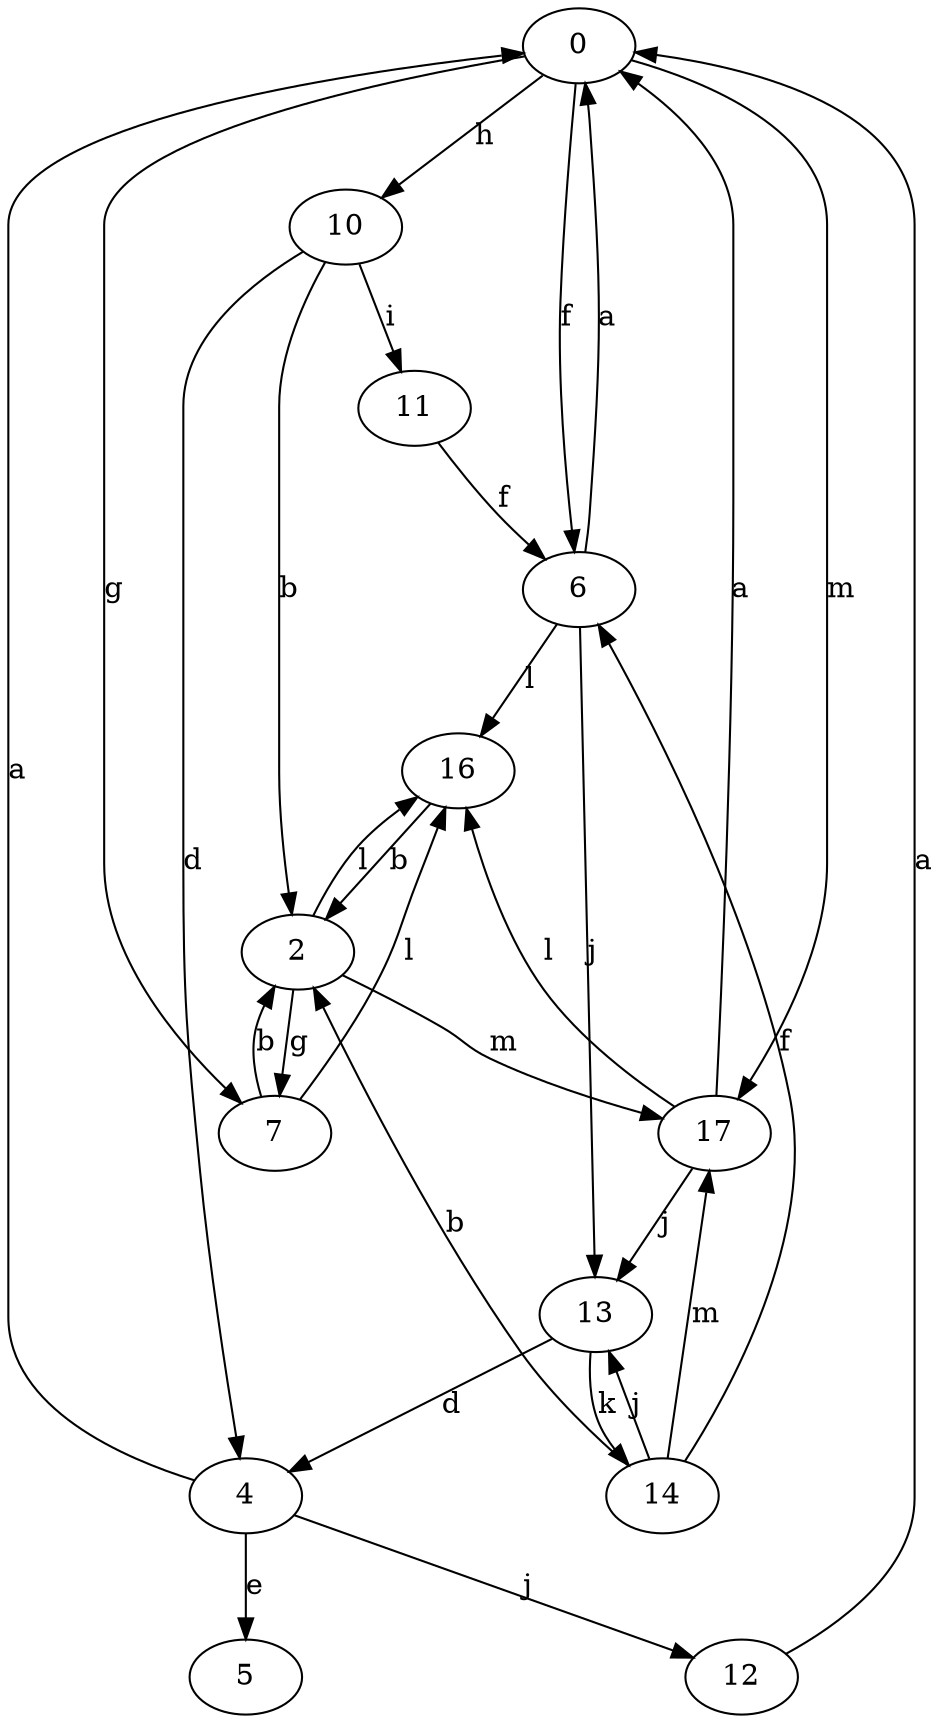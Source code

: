 strict digraph  {
0;
2;
4;
5;
6;
7;
10;
11;
12;
13;
14;
16;
17;
0 -> 6  [label=f];
0 -> 7  [label=g];
0 -> 10  [label=h];
0 -> 17  [label=m];
2 -> 7  [label=g];
2 -> 16  [label=l];
2 -> 17  [label=m];
4 -> 0  [label=a];
4 -> 5  [label=e];
4 -> 12  [label=j];
6 -> 0  [label=a];
6 -> 13  [label=j];
6 -> 16  [label=l];
7 -> 2  [label=b];
7 -> 16  [label=l];
10 -> 2  [label=b];
10 -> 4  [label=d];
10 -> 11  [label=i];
11 -> 6  [label=f];
12 -> 0  [label=a];
13 -> 4  [label=d];
13 -> 14  [label=k];
14 -> 2  [label=b];
14 -> 6  [label=f];
14 -> 13  [label=j];
14 -> 17  [label=m];
16 -> 2  [label=b];
17 -> 0  [label=a];
17 -> 13  [label=j];
17 -> 16  [label=l];
}
